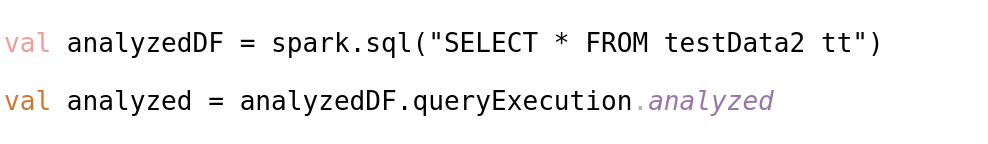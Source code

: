 <mxfile version="17.4.5" type="github">
  <diagram id="ckziBtfAwVjLUEk3HTnu" name="Page-1">
    <mxGraphModel dx="764" dy="784" grid="0" gridSize="10" guides="1" tooltips="1" connect="1" arrows="1" fold="1" page="1" pageScale="1" pageWidth="827" pageHeight="1169" math="0" shadow="0">
      <root>
        <mxCell id="0" />
        <mxCell id="1" parent="0" />
        <mxCell id="jTQS1fCiy9Y_mt8qG9e6-1" value="&lt;pre style=&quot;font-family: &amp;quot;jetbrains mono&amp;quot; , monospace ; font-size: 9.8pt&quot;&gt;&lt;font color=&quot;#f19c99&quot;&gt;val&lt;/font&gt; analyzedDF = spark.sql(&quot;SELECT * FROM testData2 tt&quot;)&lt;/pre&gt;&lt;pre style=&quot;font-family: &amp;quot;jetbrains mono&amp;quot; , monospace ; font-size: 9.8pt&quot;&gt;&lt;pre style=&quot;font-family: &amp;quot;jetbrains mono&amp;quot; , monospace ; font-size: 9.8pt&quot;&gt;&lt;span style=&quot;color: rgb(204 , 120 , 50)&quot;&gt;val &lt;/span&gt;analyzed = analyzedDF.queryExecution&lt;span style=&quot;color: rgb(169 , 183 , 198)&quot;&gt;.&lt;span style=&quot;color: #9876aa ; font-style: italic&quot;&gt;analyzed&lt;/span&gt;&lt;/span&gt;&lt;/pre&gt;&lt;/pre&gt;" style="text;html=1;strokeColor=none;fillColor=none;align=left;verticalAlign=middle;whiteSpace=wrap;rounded=0;labelBackgroundColor=none;fontColor=#000000;" vertex="1" parent="1">
          <mxGeometry x="103" y="132" width="493" height="63" as="geometry" />
        </mxCell>
      </root>
    </mxGraphModel>
  </diagram>
</mxfile>
